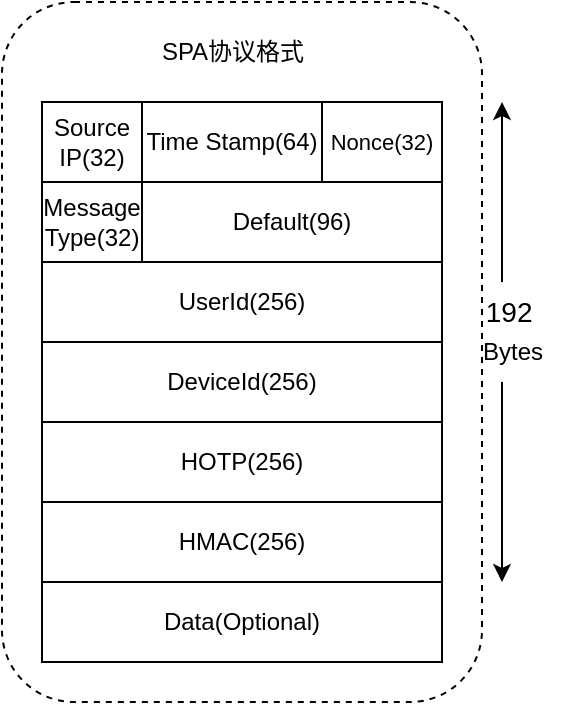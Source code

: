 <mxfile version="21.6.2" type="github">
  <diagram name="第 1 页" id="qGIdX1olKemFDS8tXgz6">
    <mxGraphModel dx="819" dy="429" grid="1" gridSize="10" guides="1" tooltips="1" connect="1" arrows="1" fold="1" page="1" pageScale="1" pageWidth="827" pageHeight="1169" math="0" shadow="0">
      <root>
        <mxCell id="0" />
        <mxCell id="1" parent="0" />
        <mxCell id="s9OYYba4y8QbkQLgZbTi-22" value="" style="rounded=1;whiteSpace=wrap;html=1;dashed=1;" parent="1" vertex="1">
          <mxGeometry x="140" y="200" width="240" height="350" as="geometry" />
        </mxCell>
        <mxCell id="s9OYYba4y8QbkQLgZbTi-2" value="&lt;font style=&quot;font-size: 12px;&quot;&gt;Source IP(32)&lt;/font&gt;" style="rounded=0;whiteSpace=wrap;html=1;" parent="1" vertex="1">
          <mxGeometry x="160" y="250" width="50" height="40" as="geometry" />
        </mxCell>
        <mxCell id="s9OYYba4y8QbkQLgZbTi-4" value="&lt;font style=&quot;font-size: 12px;&quot;&gt;Time Stamp(64)&lt;/font&gt;" style="rounded=0;whiteSpace=wrap;html=1;" parent="1" vertex="1">
          <mxGeometry x="210" y="250" width="90" height="40" as="geometry" />
        </mxCell>
        <mxCell id="s9OYYba4y8QbkQLgZbTi-5" value="&lt;font style=&quot;font-size: 11px;&quot;&gt;Nonce(32)&lt;/font&gt;" style="rounded=0;whiteSpace=wrap;html=1;" parent="1" vertex="1">
          <mxGeometry x="300" y="250" width="60" height="40" as="geometry" />
        </mxCell>
        <mxCell id="s9OYYba4y8QbkQLgZbTi-6" value="&lt;font style=&quot;font-size: 12px;&quot;&gt;Message Type(32)&lt;/font&gt;" style="rounded=0;whiteSpace=wrap;html=1;" parent="1" vertex="1">
          <mxGeometry x="160" y="290" width="50" height="40" as="geometry" />
        </mxCell>
        <mxCell id="s9OYYba4y8QbkQLgZbTi-7" value="&lt;font style=&quot;font-size: 12px;&quot;&gt;Default(96)&lt;/font&gt;" style="rounded=0;whiteSpace=wrap;html=1;" parent="1" vertex="1">
          <mxGeometry x="210" y="290" width="150" height="40" as="geometry" />
        </mxCell>
        <mxCell id="s9OYYba4y8QbkQLgZbTi-8" value="&lt;font style=&quot;font-size: 12px;&quot;&gt;UserId(256)&lt;/font&gt;" style="rounded=0;whiteSpace=wrap;html=1;" parent="1" vertex="1">
          <mxGeometry x="160" y="330" width="200" height="40" as="geometry" />
        </mxCell>
        <mxCell id="s9OYYba4y8QbkQLgZbTi-9" value="&lt;font style=&quot;font-size: 12px;&quot;&gt;DeviceId(256)&lt;/font&gt;" style="rounded=0;whiteSpace=wrap;html=1;" parent="1" vertex="1">
          <mxGeometry x="160" y="370" width="200" height="40" as="geometry" />
        </mxCell>
        <mxCell id="s9OYYba4y8QbkQLgZbTi-10" value="&lt;font style=&quot;font-size: 12px;&quot;&gt;HOTP(256)&lt;/font&gt;" style="rounded=0;whiteSpace=wrap;html=1;" parent="1" vertex="1">
          <mxGeometry x="160" y="410" width="200" height="40" as="geometry" />
        </mxCell>
        <mxCell id="s9OYYba4y8QbkQLgZbTi-11" value="&lt;font style=&quot;font-size: 12px;&quot;&gt;HMAC(256)&lt;/font&gt;" style="rounded=0;whiteSpace=wrap;html=1;" parent="1" vertex="1">
          <mxGeometry x="160" y="450" width="200" height="40" as="geometry" />
        </mxCell>
        <mxCell id="s9OYYba4y8QbkQLgZbTi-12" value="&lt;font style=&quot;font-size: 12px;&quot;&gt;Data(Optional)&lt;/font&gt;" style="rounded=0;whiteSpace=wrap;html=1;" parent="1" vertex="1">
          <mxGeometry x="160" y="490" width="200" height="40" as="geometry" />
        </mxCell>
        <mxCell id="s9OYYba4y8QbkQLgZbTi-18" value="" style="endArrow=classic;html=1;rounded=0;" parent="1" edge="1">
          <mxGeometry width="50" height="50" relative="1" as="geometry">
            <mxPoint x="390" y="340" as="sourcePoint" />
            <mxPoint x="390" y="250" as="targetPoint" />
          </mxGeometry>
        </mxCell>
        <mxCell id="s9OYYba4y8QbkQLgZbTi-19" value="&lt;font style=&quot;font-size: 14px;&quot;&gt;192&amp;nbsp;&lt;/font&gt;" style="text;html=1;align=center;verticalAlign=middle;resizable=0;points=[];autosize=1;strokeColor=none;fillColor=none;" parent="1" vertex="1">
          <mxGeometry x="370" y="340" width="50" height="30" as="geometry" />
        </mxCell>
        <mxCell id="s9OYYba4y8QbkQLgZbTi-20" value="" style="endArrow=classic;html=1;rounded=0;" parent="1" edge="1">
          <mxGeometry width="50" height="50" relative="1" as="geometry">
            <mxPoint x="390" y="390" as="sourcePoint" />
            <mxPoint x="390" y="490" as="targetPoint" />
          </mxGeometry>
        </mxCell>
        <mxCell id="s9OYYba4y8QbkQLgZbTi-23" value="SPA协议格式" style="text;html=1;align=center;verticalAlign=middle;resizable=0;points=[];autosize=1;strokeColor=none;fillColor=none;" parent="1" vertex="1">
          <mxGeometry x="210" y="210" width="90" height="30" as="geometry" />
        </mxCell>
        <mxCell id="25uc74MHek1rK1InN4yQ-1" value="Bytes" style="text;html=1;align=center;verticalAlign=middle;resizable=0;points=[];autosize=1;strokeColor=none;fillColor=none;" vertex="1" parent="1">
          <mxGeometry x="370" y="360" width="50" height="30" as="geometry" />
        </mxCell>
      </root>
    </mxGraphModel>
  </diagram>
</mxfile>
